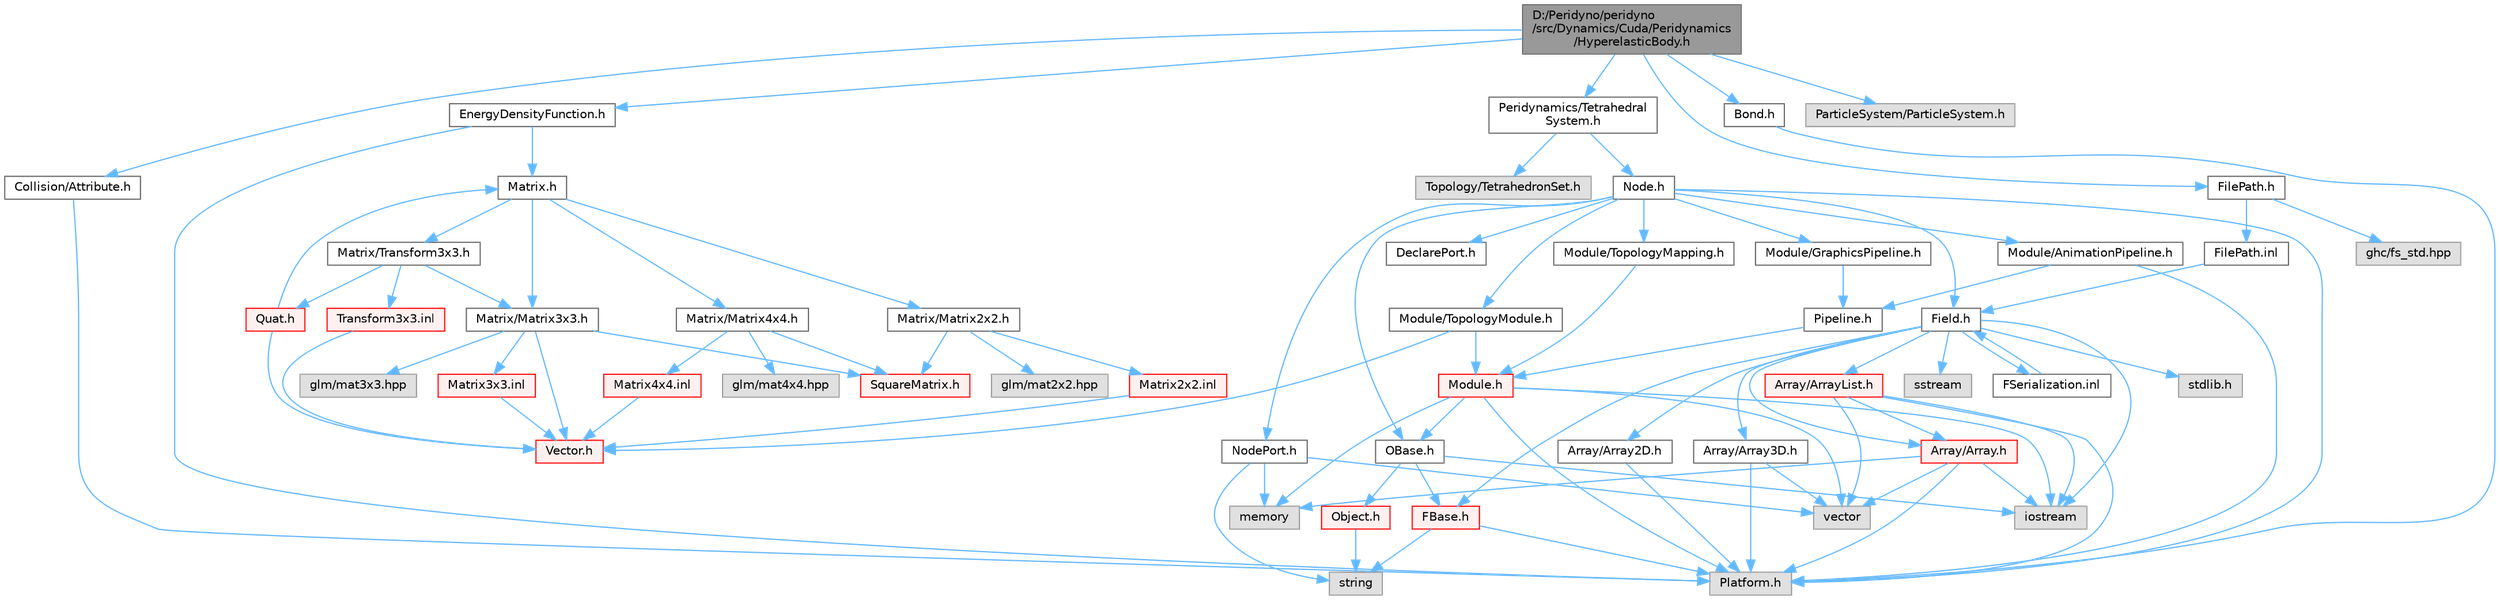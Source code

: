 digraph "D:/Peridyno/peridyno/src/Dynamics/Cuda/Peridynamics/HyperelasticBody.h"
{
 // LATEX_PDF_SIZE
  bgcolor="transparent";
  edge [fontname=Helvetica,fontsize=10,labelfontname=Helvetica,labelfontsize=10];
  node [fontname=Helvetica,fontsize=10,shape=box,height=0.2,width=0.4];
  Node1 [id="Node000001",label="D:/Peridyno/peridyno\l/src/Dynamics/Cuda/Peridynamics\l/HyperelasticBody.h",height=0.2,width=0.4,color="gray40", fillcolor="grey60", style="filled", fontcolor="black",tooltip=" "];
  Node1 -> Node2 [id="edge1_Node000001_Node000002",color="steelblue1",style="solid",tooltip=" "];
  Node2 [id="Node000002",label="Collision/Attribute.h",height=0.2,width=0.4,color="grey40", fillcolor="white", style="filled",URL="$_attribute_8h.html",tooltip=" "];
  Node2 -> Node3 [id="edge2_Node000002_Node000003",color="steelblue1",style="solid",tooltip=" "];
  Node3 [id="Node000003",label="Platform.h",height=0.2,width=0.4,color="grey60", fillcolor="#E0E0E0", style="filled",tooltip=" "];
  Node1 -> Node4 [id="edge3_Node000001_Node000004",color="steelblue1",style="solid",tooltip=" "];
  Node4 [id="Node000004",label="ParticleSystem/ParticleSystem.h",height=0.2,width=0.4,color="grey60", fillcolor="#E0E0E0", style="filled",tooltip=" "];
  Node1 -> Node5 [id="edge4_Node000001_Node000005",color="steelblue1",style="solid",tooltip=" "];
  Node5 [id="Node000005",label="Peridynamics/Tetrahedral\lSystem.h",height=0.2,width=0.4,color="grey40", fillcolor="white", style="filled",URL="$_tetrahedral_system_8h.html",tooltip=" "];
  Node5 -> Node6 [id="edge5_Node000005_Node000006",color="steelblue1",style="solid",tooltip=" "];
  Node6 [id="Node000006",label="Node.h",height=0.2,width=0.4,color="grey40", fillcolor="white", style="filled",URL="$_node_8h.html",tooltip=" "];
  Node6 -> Node7 [id="edge6_Node000006_Node000007",color="steelblue1",style="solid",tooltip=" "];
  Node7 [id="Node000007",label="OBase.h",height=0.2,width=0.4,color="grey40", fillcolor="white", style="filled",URL="$_o_base_8h.html",tooltip=" "];
  Node7 -> Node8 [id="edge7_Node000007_Node000008",color="steelblue1",style="solid",tooltip=" "];
  Node8 [id="Node000008",label="iostream",height=0.2,width=0.4,color="grey60", fillcolor="#E0E0E0", style="filled",tooltip=" "];
  Node7 -> Node9 [id="edge8_Node000007_Node000009",color="steelblue1",style="solid",tooltip=" "];
  Node9 [id="Node000009",label="FBase.h",height=0.2,width=0.4,color="red", fillcolor="#FFF0F0", style="filled",URL="$_f_base_8h.html",tooltip=" "];
  Node9 -> Node3 [id="edge9_Node000009_Node000003",color="steelblue1",style="solid",tooltip=" "];
  Node9 -> Node12 [id="edge10_Node000009_Node000012",color="steelblue1",style="solid",tooltip=" "];
  Node12 [id="Node000012",label="string",height=0.2,width=0.4,color="grey60", fillcolor="#E0E0E0", style="filled",tooltip=" "];
  Node7 -> Node15 [id="edge11_Node000007_Node000015",color="steelblue1",style="solid",tooltip=" "];
  Node15 [id="Node000015",label="Object.h",height=0.2,width=0.4,color="red", fillcolor="#FFF0F0", style="filled",URL="$_object_8h.html",tooltip=" "];
  Node15 -> Node12 [id="edge12_Node000015_Node000012",color="steelblue1",style="solid",tooltip=" "];
  Node6 -> Node18 [id="edge13_Node000006_Node000018",color="steelblue1",style="solid",tooltip=" "];
  Node18 [id="Node000018",label="Field.h",height=0.2,width=0.4,color="grey40", fillcolor="white", style="filled",URL="$_field_8h.html",tooltip=" "];
  Node18 -> Node8 [id="edge14_Node000018_Node000008",color="steelblue1",style="solid",tooltip=" "];
  Node18 -> Node19 [id="edge15_Node000018_Node000019",color="steelblue1",style="solid",tooltip=" "];
  Node19 [id="Node000019",label="stdlib.h",height=0.2,width=0.4,color="grey60", fillcolor="#E0E0E0", style="filled",tooltip=" "];
  Node18 -> Node20 [id="edge16_Node000018_Node000020",color="steelblue1",style="solid",tooltip=" "];
  Node20 [id="Node000020",label="sstream",height=0.2,width=0.4,color="grey60", fillcolor="#E0E0E0", style="filled",tooltip=" "];
  Node18 -> Node9 [id="edge17_Node000018_Node000009",color="steelblue1",style="solid",tooltip=" "];
  Node18 -> Node21 [id="edge18_Node000018_Node000021",color="steelblue1",style="solid",tooltip=" "];
  Node21 [id="Node000021",label="Array/Array.h",height=0.2,width=0.4,color="red", fillcolor="#FFF0F0", style="filled",URL="$_array_8h.html",tooltip=" "];
  Node21 -> Node3 [id="edge19_Node000021_Node000003",color="steelblue1",style="solid",tooltip=" "];
  Node21 -> Node23 [id="edge20_Node000021_Node000023",color="steelblue1",style="solid",tooltip=" "];
  Node23 [id="Node000023",label="vector",height=0.2,width=0.4,color="grey60", fillcolor="#E0E0E0", style="filled",tooltip=" "];
  Node21 -> Node8 [id="edge21_Node000021_Node000008",color="steelblue1",style="solid",tooltip=" "];
  Node21 -> Node25 [id="edge22_Node000021_Node000025",color="steelblue1",style="solid",tooltip=" "];
  Node25 [id="Node000025",label="memory",height=0.2,width=0.4,color="grey60", fillcolor="#E0E0E0", style="filled",tooltip=" "];
  Node18 -> Node27 [id="edge23_Node000018_Node000027",color="steelblue1",style="solid",tooltip=" "];
  Node27 [id="Node000027",label="Array/Array2D.h",height=0.2,width=0.4,color="grey40", fillcolor="white", style="filled",URL="$_array2_d_8h.html",tooltip=" "];
  Node27 -> Node3 [id="edge24_Node000027_Node000003",color="steelblue1",style="solid",tooltip=" "];
  Node18 -> Node28 [id="edge25_Node000018_Node000028",color="steelblue1",style="solid",tooltip=" "];
  Node28 [id="Node000028",label="Array/Array3D.h",height=0.2,width=0.4,color="grey40", fillcolor="white", style="filled",URL="$_array3_d_8h.html",tooltip=" "];
  Node28 -> Node3 [id="edge26_Node000028_Node000003",color="steelblue1",style="solid",tooltip=" "];
  Node28 -> Node23 [id="edge27_Node000028_Node000023",color="steelblue1",style="solid",tooltip=" "];
  Node18 -> Node29 [id="edge28_Node000018_Node000029",color="steelblue1",style="solid",tooltip=" "];
  Node29 [id="Node000029",label="Array/ArrayList.h",height=0.2,width=0.4,color="red", fillcolor="#FFF0F0", style="filled",URL="$_array_list_8h.html",tooltip=" "];
  Node29 -> Node23 [id="edge29_Node000029_Node000023",color="steelblue1",style="solid",tooltip=" "];
  Node29 -> Node8 [id="edge30_Node000029_Node000008",color="steelblue1",style="solid",tooltip=" "];
  Node29 -> Node3 [id="edge31_Node000029_Node000003",color="steelblue1",style="solid",tooltip=" "];
  Node29 -> Node21 [id="edge32_Node000029_Node000021",color="steelblue1",style="solid",tooltip=" "];
  Node18 -> Node70 [id="edge33_Node000018_Node000070",color="steelblue1",style="solid",tooltip=" "];
  Node70 [id="Node000070",label="FSerialization.inl",height=0.2,width=0.4,color="grey40", fillcolor="white", style="filled",URL="$_f_serialization_8inl.html",tooltip=" "];
  Node70 -> Node18 [id="edge34_Node000070_Node000018",color="steelblue1",style="solid",tooltip=" "];
  Node6 -> Node3 [id="edge35_Node000006_Node000003",color="steelblue1",style="solid",tooltip=" "];
  Node6 -> Node71 [id="edge36_Node000006_Node000071",color="steelblue1",style="solid",tooltip=" "];
  Node71 [id="Node000071",label="DeclarePort.h",height=0.2,width=0.4,color="grey40", fillcolor="white", style="filled",URL="$_declare_port_8h.html",tooltip=" "];
  Node6 -> Node72 [id="edge37_Node000006_Node000072",color="steelblue1",style="solid",tooltip=" "];
  Node72 [id="Node000072",label="NodePort.h",height=0.2,width=0.4,color="grey40", fillcolor="white", style="filled",URL="$_node_port_8h.html",tooltip=" "];
  Node72 -> Node12 [id="edge38_Node000072_Node000012",color="steelblue1",style="solid",tooltip=" "];
  Node72 -> Node23 [id="edge39_Node000072_Node000023",color="steelblue1",style="solid",tooltip=" "];
  Node72 -> Node25 [id="edge40_Node000072_Node000025",color="steelblue1",style="solid",tooltip=" "];
  Node6 -> Node73 [id="edge41_Node000006_Node000073",color="steelblue1",style="solid",tooltip=" "];
  Node73 [id="Node000073",label="Module/TopologyModule.h",height=0.2,width=0.4,color="grey40", fillcolor="white", style="filled",URL="$_topology_module_8h.html",tooltip=" "];
  Node73 -> Node34 [id="edge42_Node000073_Node000034",color="steelblue1",style="solid",tooltip=" "];
  Node34 [id="Node000034",label="Vector.h",height=0.2,width=0.4,color="red", fillcolor="#FFF0F0", style="filled",URL="$_vector_8h.html",tooltip=" "];
  Node73 -> Node74 [id="edge43_Node000073_Node000074",color="steelblue1",style="solid",tooltip=" "];
  Node74 [id="Node000074",label="Module.h",height=0.2,width=0.4,color="red", fillcolor="#FFF0F0", style="filled",URL="$_module_8h.html",tooltip=" "];
  Node74 -> Node3 [id="edge44_Node000074_Node000003",color="steelblue1",style="solid",tooltip=" "];
  Node74 -> Node25 [id="edge45_Node000074_Node000025",color="steelblue1",style="solid",tooltip=" "];
  Node74 -> Node23 [id="edge46_Node000074_Node000023",color="steelblue1",style="solid",tooltip=" "];
  Node74 -> Node8 [id="edge47_Node000074_Node000008",color="steelblue1",style="solid",tooltip=" "];
  Node74 -> Node7 [id="edge48_Node000074_Node000007",color="steelblue1",style="solid",tooltip=" "];
  Node6 -> Node94 [id="edge49_Node000006_Node000094",color="steelblue1",style="solid",tooltip=" "];
  Node94 [id="Node000094",label="Module/TopologyMapping.h",height=0.2,width=0.4,color="grey40", fillcolor="white", style="filled",URL="$_topology_mapping_8h.html",tooltip=" "];
  Node94 -> Node74 [id="edge50_Node000094_Node000074",color="steelblue1",style="solid",tooltip=" "];
  Node6 -> Node95 [id="edge51_Node000006_Node000095",color="steelblue1",style="solid",tooltip=" "];
  Node95 [id="Node000095",label="Module/AnimationPipeline.h",height=0.2,width=0.4,color="grey40", fillcolor="white", style="filled",URL="$_animation_pipeline_8h.html",tooltip=" "];
  Node95 -> Node96 [id="edge52_Node000095_Node000096",color="steelblue1",style="solid",tooltip=" "];
  Node96 [id="Node000096",label="Pipeline.h",height=0.2,width=0.4,color="grey40", fillcolor="white", style="filled",URL="$_pipeline_8h.html",tooltip=" "];
  Node96 -> Node74 [id="edge53_Node000096_Node000074",color="steelblue1",style="solid",tooltip=" "];
  Node95 -> Node3 [id="edge54_Node000095_Node000003",color="steelblue1",style="solid",tooltip=" "];
  Node6 -> Node97 [id="edge55_Node000006_Node000097",color="steelblue1",style="solid",tooltip=" "];
  Node97 [id="Node000097",label="Module/GraphicsPipeline.h",height=0.2,width=0.4,color="grey40", fillcolor="white", style="filled",URL="$_graphics_pipeline_8h.html",tooltip=" "];
  Node97 -> Node96 [id="edge56_Node000097_Node000096",color="steelblue1",style="solid",tooltip=" "];
  Node5 -> Node98 [id="edge57_Node000005_Node000098",color="steelblue1",style="solid",tooltip=" "];
  Node98 [id="Node000098",label="Topology/TetrahedronSet.h",height=0.2,width=0.4,color="grey60", fillcolor="#E0E0E0", style="filled",tooltip=" "];
  Node1 -> Node99 [id="edge58_Node000001_Node000099",color="steelblue1",style="solid",tooltip=" "];
  Node99 [id="Node000099",label="Bond.h",height=0.2,width=0.4,color="grey40", fillcolor="white", style="filled",URL="$_bond_8h.html",tooltip=" "];
  Node99 -> Node3 [id="edge59_Node000099_Node000003",color="steelblue1",style="solid",tooltip=" "];
  Node1 -> Node100 [id="edge60_Node000001_Node000100",color="steelblue1",style="solid",tooltip=" "];
  Node100 [id="Node000100",label="EnergyDensityFunction.h",height=0.2,width=0.4,color="grey40", fillcolor="white", style="filled",URL="$_energy_density_function_8h.html",tooltip=" "];
  Node100 -> Node3 [id="edge61_Node000100_Node000003",color="steelblue1",style="solid",tooltip=" "];
  Node100 -> Node52 [id="edge62_Node000100_Node000052",color="steelblue1",style="solid",tooltip=" "];
  Node52 [id="Node000052",label="Matrix.h",height=0.2,width=0.4,color="grey40", fillcolor="white", style="filled",URL="$_matrix_8h.html",tooltip=" "];
  Node52 -> Node53 [id="edge63_Node000052_Node000053",color="steelblue1",style="solid",tooltip=" "];
  Node53 [id="Node000053",label="Matrix/Matrix2x2.h",height=0.2,width=0.4,color="grey40", fillcolor="white", style="filled",URL="$_matrix2x2_8h.html",tooltip=" "];
  Node53 -> Node54 [id="edge64_Node000053_Node000054",color="steelblue1",style="solid",tooltip=" "];
  Node54 [id="Node000054",label="glm/mat2x2.hpp",height=0.2,width=0.4,color="grey60", fillcolor="#E0E0E0", style="filled",tooltip=" "];
  Node53 -> Node55 [id="edge65_Node000053_Node000055",color="steelblue1",style="solid",tooltip=" "];
  Node55 [id="Node000055",label="SquareMatrix.h",height=0.2,width=0.4,color="red", fillcolor="#FFF0F0", style="filled",URL="$_square_matrix_8h.html",tooltip=" "];
  Node53 -> Node57 [id="edge66_Node000053_Node000057",color="steelblue1",style="solid",tooltip=" "];
  Node57 [id="Node000057",label="Matrix2x2.inl",height=0.2,width=0.4,color="red", fillcolor="#FFF0F0", style="filled",URL="$_matrix2x2_8inl.html",tooltip=" "];
  Node57 -> Node34 [id="edge67_Node000057_Node000034",color="steelblue1",style="solid",tooltip=" "];
  Node52 -> Node58 [id="edge68_Node000052_Node000058",color="steelblue1",style="solid",tooltip=" "];
  Node58 [id="Node000058",label="Matrix/Matrix3x3.h",height=0.2,width=0.4,color="grey40", fillcolor="white", style="filled",URL="$_matrix3x3_8h.html",tooltip=" "];
  Node58 -> Node59 [id="edge69_Node000058_Node000059",color="steelblue1",style="solid",tooltip=" "];
  Node59 [id="Node000059",label="glm/mat3x3.hpp",height=0.2,width=0.4,color="grey60", fillcolor="#E0E0E0", style="filled",tooltip=" "];
  Node58 -> Node34 [id="edge70_Node000058_Node000034",color="steelblue1",style="solid",tooltip=" "];
  Node58 -> Node55 [id="edge71_Node000058_Node000055",color="steelblue1",style="solid",tooltip=" "];
  Node58 -> Node60 [id="edge72_Node000058_Node000060",color="steelblue1",style="solid",tooltip=" "];
  Node60 [id="Node000060",label="Matrix3x3.inl",height=0.2,width=0.4,color="red", fillcolor="#FFF0F0", style="filled",URL="$_matrix3x3_8inl.html",tooltip=" "];
  Node60 -> Node34 [id="edge73_Node000060_Node000034",color="steelblue1",style="solid",tooltip=" "];
  Node52 -> Node61 [id="edge74_Node000052_Node000061",color="steelblue1",style="solid",tooltip=" "];
  Node61 [id="Node000061",label="Matrix/Matrix4x4.h",height=0.2,width=0.4,color="grey40", fillcolor="white", style="filled",URL="$_matrix4x4_8h.html",tooltip=" "];
  Node61 -> Node62 [id="edge75_Node000061_Node000062",color="steelblue1",style="solid",tooltip=" "];
  Node62 [id="Node000062",label="glm/mat4x4.hpp",height=0.2,width=0.4,color="grey60", fillcolor="#E0E0E0", style="filled",tooltip=" "];
  Node61 -> Node55 [id="edge76_Node000061_Node000055",color="steelblue1",style="solid",tooltip=" "];
  Node61 -> Node63 [id="edge77_Node000061_Node000063",color="steelblue1",style="solid",tooltip=" "];
  Node63 [id="Node000063",label="Matrix4x4.inl",height=0.2,width=0.4,color="red", fillcolor="#FFF0F0", style="filled",URL="$_matrix4x4_8inl.html",tooltip=" "];
  Node63 -> Node34 [id="edge78_Node000063_Node000034",color="steelblue1",style="solid",tooltip=" "];
  Node52 -> Node64 [id="edge79_Node000052_Node000064",color="steelblue1",style="solid",tooltip=" "];
  Node64 [id="Node000064",label="Matrix/Transform3x3.h",height=0.2,width=0.4,color="grey40", fillcolor="white", style="filled",URL="$_transform3x3_8h.html",tooltip=" "];
  Node64 -> Node65 [id="edge80_Node000064_Node000065",color="steelblue1",style="solid",tooltip=" "];
  Node65 [id="Node000065",label="Quat.h",height=0.2,width=0.4,color="red", fillcolor="#FFF0F0", style="filled",URL="$_quat_8h.html",tooltip="Implementation of quaternion."];
  Node65 -> Node34 [id="edge81_Node000065_Node000034",color="steelblue1",style="solid",tooltip=" "];
  Node65 -> Node52 [id="edge82_Node000065_Node000052",color="steelblue1",style="solid",tooltip=" "];
  Node64 -> Node58 [id="edge83_Node000064_Node000058",color="steelblue1",style="solid",tooltip=" "];
  Node64 -> Node68 [id="edge84_Node000064_Node000068",color="steelblue1",style="solid",tooltip=" "];
  Node68 [id="Node000068",label="Transform3x3.inl",height=0.2,width=0.4,color="red", fillcolor="#FFF0F0", style="filled",URL="$_transform3x3_8inl.html",tooltip=" "];
  Node68 -> Node34 [id="edge85_Node000068_Node000034",color="steelblue1",style="solid",tooltip=" "];
  Node1 -> Node101 [id="edge86_Node000001_Node000101",color="steelblue1",style="solid",tooltip=" "];
  Node101 [id="Node000101",label="FilePath.h",height=0.2,width=0.4,color="grey40", fillcolor="white", style="filled",URL="$_file_path_8h.html",tooltip=" "];
  Node101 -> Node102 [id="edge87_Node000101_Node000102",color="steelblue1",style="solid",tooltip=" "];
  Node102 [id="Node000102",label="ghc/fs_std.hpp",height=0.2,width=0.4,color="grey60", fillcolor="#E0E0E0", style="filled",tooltip=" "];
  Node101 -> Node103 [id="edge88_Node000101_Node000103",color="steelblue1",style="solid",tooltip=" "];
  Node103 [id="Node000103",label="FilePath.inl",height=0.2,width=0.4,color="grey40", fillcolor="white", style="filled",URL="$_file_path_8inl.html",tooltip=" "];
  Node103 -> Node18 [id="edge89_Node000103_Node000018",color="steelblue1",style="solid",tooltip=" "];
}
